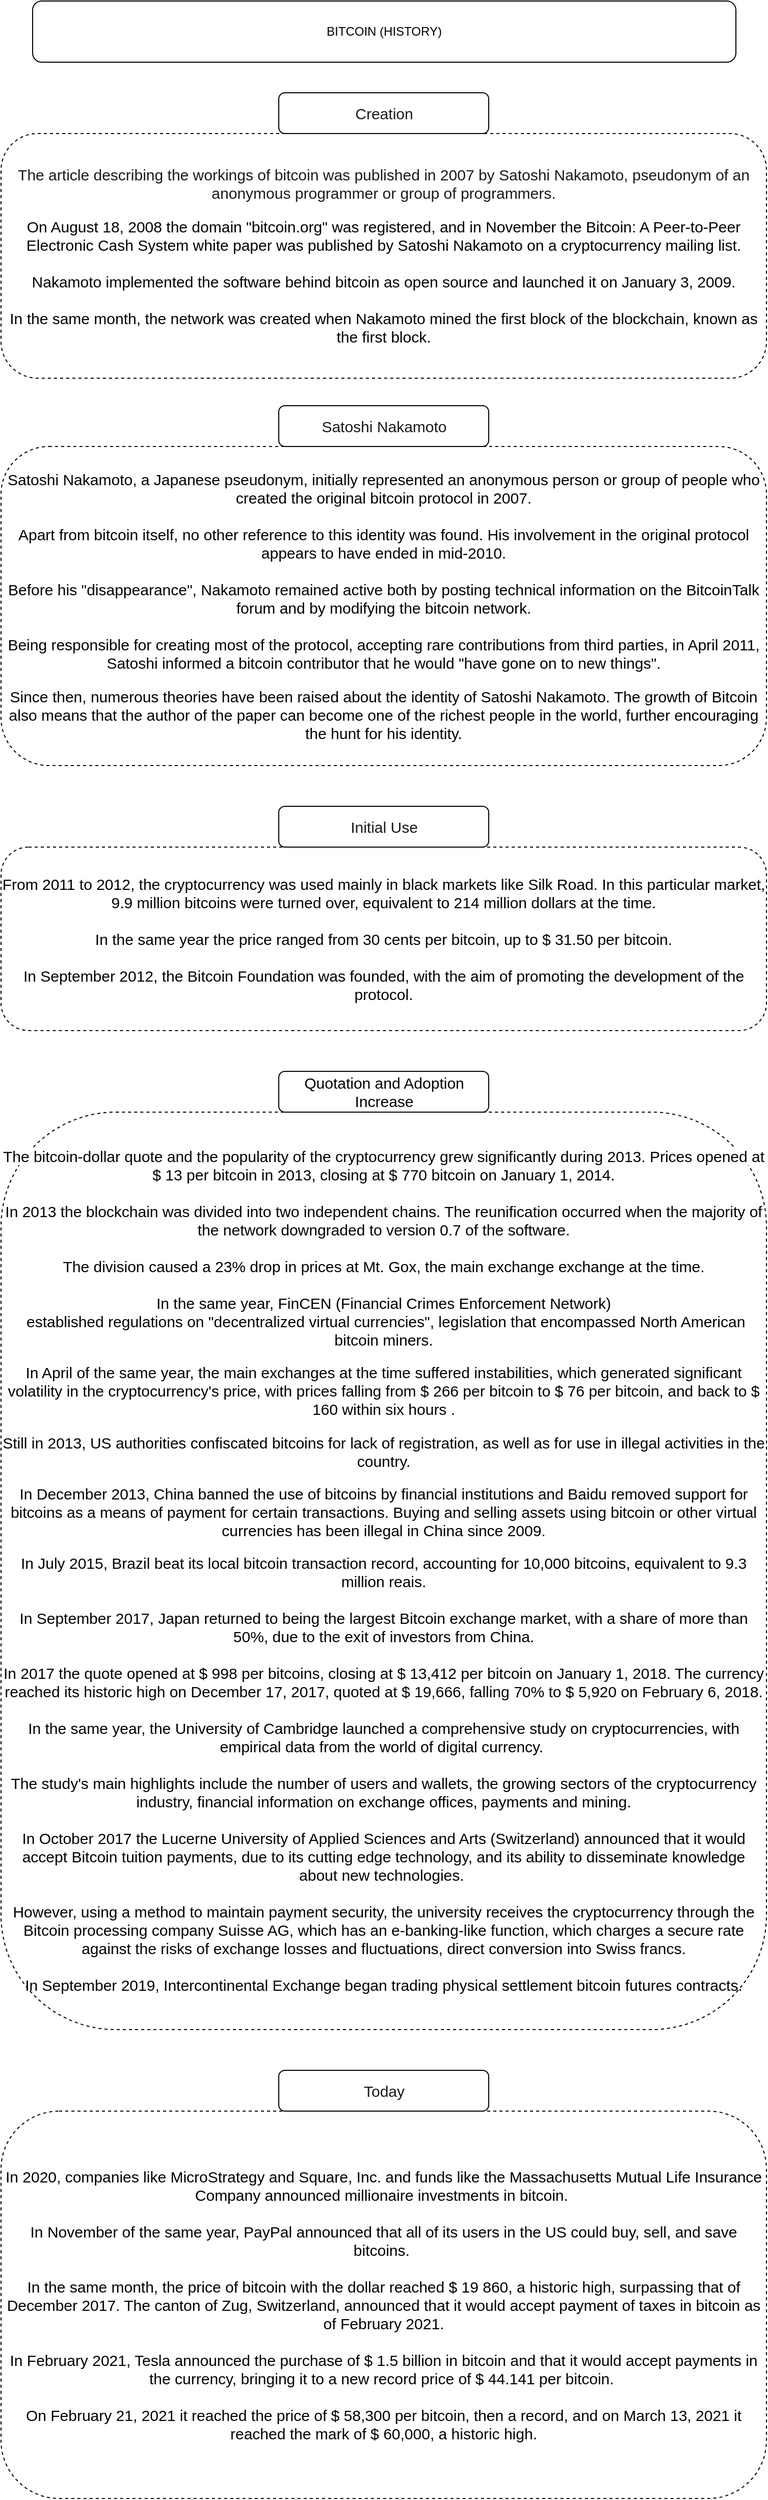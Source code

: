 <mxfile version="14.6.13" type="device"><diagram id="TTy95QFGoJwFVCMm3wAO" name="bitcoin history"><mxGraphModel dx="1422" dy="4143" grid="1" gridSize="10" guides="1" tooltips="1" connect="1" arrows="1" fold="1" page="1" pageScale="1" pageWidth="850" pageHeight="1100" math="0" shadow="0"><root><mxCell id="0"/><mxCell id="1" parent="0"/><mxCell id="CRqaHRjLvG8fmJqfeEeZ-1" value="BITCOIN (HISTORY)" style="rounded=1;whiteSpace=wrap;html=1;" vertex="1" parent="1"><mxGeometry x="69" y="-2290" width="690" height="60" as="geometry"/></mxCell><mxCell id="CRqaHRjLvG8fmJqfeEeZ-2" value="&lt;span style=&quot;background-color: rgb(255 , 255 , 255)&quot;&gt;&lt;font&gt;&lt;font color=&quot;#1a1a1a&quot;&gt;&lt;span style=&quot;font-size: 15px&quot;&gt;The article describing the workings of bitcoin was published in 2007 by Satoshi Nakamoto, pseudonym of an anonymous programmer or group of programmers.&lt;br&gt;&lt;/span&gt;&lt;/font&gt;&lt;br&gt;&lt;font style=&quot;font-size: 15px&quot;&gt;On August 18, 2008 the domain &quot;bitcoin.org&quot; was registered, and in November the Bitcoin: A Peer-to-Peer Electronic Cash System white paper was published by Satoshi Nakamoto on a cryptocurrency mailing list. &lt;br&gt;&lt;br&gt;Nakamoto implemented the software behind bitcoin as open source and launched it on January 3, 2009. &lt;br&gt;&lt;br&gt;In the same month, the network was created when Nakamoto mined the first block of the blockchain, known as the first block.&lt;/font&gt;&lt;br&gt;&lt;/font&gt;&lt;/span&gt;" style="rounded=1;whiteSpace=wrap;html=1;dashed=1;" vertex="1" parent="1"><mxGeometry x="38" y="-2160" width="751" height="240" as="geometry"/></mxCell><mxCell id="CRqaHRjLvG8fmJqfeEeZ-3" value="&lt;font color=&quot;#1a1a1a&quot;&gt;&lt;span style=&quot;font-size: 15px ; background-color: rgb(255 , 255 , 255)&quot;&gt;Creation&lt;/span&gt;&lt;/font&gt;" style="rounded=1;whiteSpace=wrap;html=1;" vertex="1" parent="1"><mxGeometry x="310.5" y="-2200" width="206" height="40" as="geometry"/></mxCell><mxCell id="CRqaHRjLvG8fmJqfeEeZ-4" value="&lt;span style=&quot;background-color: rgb(255 , 255 , 255)&quot;&gt;&lt;font&gt;&lt;font style=&quot;font-size: 15px&quot;&gt;Satoshi Nakamoto, a Japanese pseudonym, initially represented an anonymous person or group of people who created the original bitcoin protocol in 2007. &lt;br&gt;&lt;br&gt;Apart from bitcoin itself, no other reference to this identity was found. His involvement in the original protocol appears to have ended in mid-2010. &lt;br&gt;&lt;br&gt;Before his &quot;disappearance&quot;, Nakamoto remained active both by posting technical information on the BitcoinTalk forum and by modifying the bitcoin network. &lt;br&gt;&lt;br&gt;Being responsible for creating most of the protocol, accepting rare contributions from third parties, in April 2011, Satoshi informed a bitcoin contributor that he would &quot;have gone on to new things&quot;.&lt;br&gt;&lt;/font&gt;&lt;br&gt;&lt;font style=&quot;font-size: 15px&quot;&gt;Since then, numerous theories have been raised about the identity of Satoshi Nakamoto. The growth of Bitcoin also means that the author of the paper can become one of the richest people in the world, further encouraging the hunt for his identity.&lt;/font&gt;&lt;br&gt;&lt;/font&gt;&lt;/span&gt;" style="rounded=1;whiteSpace=wrap;html=1;dashed=1;" vertex="1" parent="1"><mxGeometry x="38" y="-1853" width="751" height="313" as="geometry"/></mxCell><mxCell id="CRqaHRjLvG8fmJqfeEeZ-5" value="&lt;span style=&quot;color: rgb(26 , 26 , 26) ; font-size: 15px ; background-color: rgb(255 , 255 , 255)&quot;&gt;Satoshi Nakamoto&lt;/span&gt;" style="rounded=1;whiteSpace=wrap;html=1;" vertex="1" parent="1"><mxGeometry x="310.5" y="-1893" width="206" height="40" as="geometry"/></mxCell><mxCell id="CRqaHRjLvG8fmJqfeEeZ-6" value="&lt;span style=&quot;background-color: rgb(255 , 255 , 255)&quot;&gt;&lt;font&gt;&lt;font style=&quot;font-size: 15px&quot;&gt;From 2011 to 2012, the cryptocurrency was used mainly in black markets like Silk Road. In this particular market, 9.9 million bitcoins were turned over, equivalent to 214 million dollars at the time. &lt;br&gt;&lt;br&gt;In the same year the price ranged from 30 cents per bitcoin, up to $ 31.50 per bitcoin. &lt;br&gt;&lt;br&gt;In September 2012, the Bitcoin Foundation was founded, with the aim of promoting the development of the protocol.&lt;/font&gt;&lt;br&gt;&lt;/font&gt;&lt;/span&gt;" style="rounded=1;whiteSpace=wrap;html=1;dashed=1;" vertex="1" parent="1"><mxGeometry x="38" y="-1460" width="751" height="180" as="geometry"/></mxCell><mxCell id="CRqaHRjLvG8fmJqfeEeZ-7" value="&lt;span style=&quot;color: rgb(26 , 26 , 26) ; font-size: 15px ; background-color: rgb(255 , 255 , 255)&quot;&gt;Initial Use&lt;/span&gt;" style="rounded=1;whiteSpace=wrap;html=1;" vertex="1" parent="1"><mxGeometry x="310.5" y="-1500" width="206" height="40" as="geometry"/></mxCell><mxCell id="CRqaHRjLvG8fmJqfeEeZ-8" value="&lt;span style=&quot;background-color: rgb(255 , 255 , 255) ; font-size: 15px&quot;&gt;&lt;font style=&quot;font-size: 15px&quot;&gt;&lt;font style=&quot;font-size: 15px&quot;&gt;The bitcoin-dollar quote and the popularity of the cryptocurrency grew significantly during 2013. Prices opened at $ 13 per bitcoin in 2013, closing at $ 770 bitcoin on January 1, 2014.&lt;br&gt;&lt;/font&gt;&lt;br&gt;&lt;span style=&quot;font-size: 15px&quot;&gt;In 2013 the blockchain was divided into two independent chains. The reunification occurred when the majority of the network downgraded to version 0.7 of the software.&lt;/span&gt;&lt;br&gt;&lt;br&gt;&lt;span style=&quot;font-size: 15px&quot;&gt;The division caused a 23% drop in prices at Mt. Gox, the main exchange exchange at the time. &lt;/span&gt;&lt;br&gt;&lt;br&gt;&lt;span style=&quot;font-size: 15px&quot;&gt;In the same year, &lt;/span&gt;&lt;font style=&quot;font-size: 15px&quot;&gt;FinCEN (&lt;/font&gt;&lt;/font&gt;&lt;/span&gt;&lt;font style=&quot;font-size: 15px&quot;&gt;&lt;span style=&quot;background-color: rgb(255 , 255 , 255)&quot;&gt;Financial Crimes Enforcement Network&lt;/span&gt;&lt;span style=&quot;background-color: rgb(255 , 255 , 255)&quot;&gt;)&lt;/span&gt;&lt;/font&gt;&lt;span style=&quot;background-color: rgb(255 , 255 , 255)&quot;&gt;&lt;font&gt;&lt;span style=&quot;font-size: 15px&quot;&gt;&lt;br&gt;&amp;nbsp;established regulations on &quot;decentralized virtual currencies&quot;, legislation that encompassed North American bitcoin miners.&lt;/span&gt;&lt;br&gt;&lt;br&gt;&lt;span style=&quot;font-size: 15px&quot;&gt;In April of the same year, the main exchanges at the time suffered instabilities, which generated significant volatility in the cryptocurrency's price, with prices falling from $ 266 per bitcoin to $ 76 per bitcoin, and back to $ 160 within six hours .&lt;br&gt;&lt;/span&gt;&lt;br&gt;&lt;font style=&quot;font-size: 15px&quot;&gt;Still in 2013, US authorities confiscated bitcoins for lack of registration, as well as for use in illegal activities in the country.&lt;br&gt;&lt;/font&gt;&lt;br&gt;&lt;font style=&quot;font-size: 15px&quot;&gt;In December 2013, China banned the use of bitcoins by financial institutions and Baidu removed support for bitcoins as a means of payment for certain transactions. Buying and selling assets using bitcoin or other virtual currencies has been illegal in China since 2009.&lt;br&gt;&lt;/font&gt;&lt;br&gt;&lt;div style=&quot;font-size: 15px&quot;&gt;In July 2015, Brazil beat its local bitcoin transaction record, accounting for 10,000 bitcoins, equivalent to 9.3 million reais.&lt;/div&gt;&lt;div style=&quot;font-size: 15px&quot;&gt;&lt;br&gt;&lt;/div&gt;&lt;div style=&quot;font-size: 15px&quot;&gt;In September 2017, Japan returned to being the largest Bitcoin exchange market, with a share of more than 50%, due to the exit of investors from China.&lt;/div&gt;&lt;div style=&quot;font-size: 15px&quot;&gt;&lt;br&gt;&lt;/div&gt;&lt;div&gt;&lt;div&gt;&lt;span style=&quot;font-size: 15px&quot;&gt;In 2017 the quote opened at $ 998 per bitcoins, closing at $ 13,412 per bitcoin on January 1, 2018. The currency reached its historic high on December 17, 2017, quoted at $ 19,666, falling 70% to $ 5,920 on February 6, 2018.&lt;/span&gt;&lt;/div&gt;&lt;div&gt;&lt;span style=&quot;font-size: 15px&quot;&gt;&lt;br&gt;&lt;/span&gt;&lt;/div&gt;&lt;div&gt;&lt;font style=&quot;font-size: 15px&quot;&gt;In the same year, the University of Cambridge launched a comprehensive study on cryptocurrencies, with empirical data from the world of digital currency.&amp;nbsp;&lt;/font&gt;&lt;/div&gt;&lt;div&gt;&lt;font style=&quot;font-size: 15px&quot;&gt;&lt;br&gt;&lt;/font&gt;&lt;/div&gt;&lt;div&gt;&lt;font style=&quot;font-size: 15px&quot;&gt;The study's main highlights include the number of users and wallets, the growing sectors of the cryptocurrency industry, financial information on exchange offices, payments and mining.&lt;/font&gt;&lt;/div&gt;&lt;/div&gt;&lt;div&gt;&lt;font style=&quot;font-size: 15px&quot;&gt;&lt;br&gt;&lt;/font&gt;&lt;/div&gt;&lt;div&gt;&lt;font style=&quot;font-size: 15px&quot;&gt;&lt;div&gt;In October 2017 the Lucerne University of Applied Sciences and Arts (Switzerland) announced that it would accept Bitcoin tuition payments, due to its cutting edge technology, and its ability to disseminate knowledge about new technologies.&amp;nbsp;&lt;/div&gt;&lt;div&gt;&lt;br&gt;&lt;/div&gt;&lt;div&gt;However, using a method to maintain payment security, the university receives the cryptocurrency through the Bitcoin processing company Suisse AG, which has an e-banking-like function, which charges a secure rate against the risks of exchange losses and fluctuations, direct conversion into Swiss francs.&lt;/div&gt;&lt;div&gt;&lt;br&gt;&lt;/div&gt;&lt;div&gt;In September 2019, Intercontinental Exchange began trading physical settlement bitcoin futures contracts.&lt;/div&gt;&lt;/font&gt;&lt;/div&gt;&lt;/font&gt;&lt;/span&gt;" style="rounded=1;whiteSpace=wrap;html=1;dashed=1;" vertex="1" parent="1"><mxGeometry x="38" y="-1200" width="751" height="900" as="geometry"/></mxCell><mxCell id="CRqaHRjLvG8fmJqfeEeZ-9" value="&lt;span style=&quot;font-size: 15px&quot;&gt;Quotation and Adoption Increase&lt;/span&gt;" style="rounded=1;whiteSpace=wrap;html=1;" vertex="1" parent="1"><mxGeometry x="310.5" y="-1240" width="206" height="40" as="geometry"/></mxCell><mxCell id="CRqaHRjLvG8fmJqfeEeZ-10" value="&lt;span style=&quot;background-color: rgb(255 , 255 , 255) ; font-size: 15px&quot;&gt;&lt;font style=&quot;font-size: 15px&quot;&gt;&lt;div&gt;In 2020, companies like MicroStrategy and Square, Inc. and funds like the Massachusetts Mutual Life Insurance Company announced millionaire investments in bitcoin.&amp;nbsp;&lt;/div&gt;&lt;div&gt;&lt;br&gt;&lt;/div&gt;&lt;div&gt;In November of the same year, PayPal announced that all of its users in the US could buy, sell, and save bitcoins.&amp;nbsp;&lt;/div&gt;&lt;div&gt;&lt;br&gt;&lt;/div&gt;&lt;div&gt;In the same month, the price of bitcoin with the dollar reached $ 19 860, a historic high, surpassing that of December 2017. The canton of Zug, Switzerland, announced that it would accept payment of taxes in bitcoin as of February 2021.&lt;/div&gt;&lt;div&gt;&lt;br&gt;&lt;/div&gt;&lt;div&gt;In February 2021, Tesla announced the purchase of $ 1.5 billion in bitcoin and that it would accept payments in the currency, bringing it to a new record price of $ 44.141 per bitcoin.&amp;nbsp;&lt;/div&gt;&lt;div&gt;&lt;br&gt;&lt;/div&gt;&lt;div&gt;On February 21, 2021 it reached the price of $ 58,300 per bitcoin, then a record, and on March 13, 2021 it reached the mark of $ 60,000, a historic high.&lt;/div&gt;&lt;/font&gt;&lt;/span&gt;" style="rounded=1;whiteSpace=wrap;html=1;dashed=1;" vertex="1" parent="1"><mxGeometry x="38" y="-220" width="751" height="380" as="geometry"/></mxCell><mxCell id="CRqaHRjLvG8fmJqfeEeZ-11" value="&lt;span style=&quot;color: rgb(26 , 26 , 26) ; font-size: 15px ; background-color: rgb(255 , 255 , 255)&quot;&gt;Today&lt;/span&gt;" style="rounded=1;whiteSpace=wrap;html=1;" vertex="1" parent="1"><mxGeometry x="310.5" y="-260" width="206" height="40" as="geometry"/></mxCell></root></mxGraphModel></diagram></mxfile>